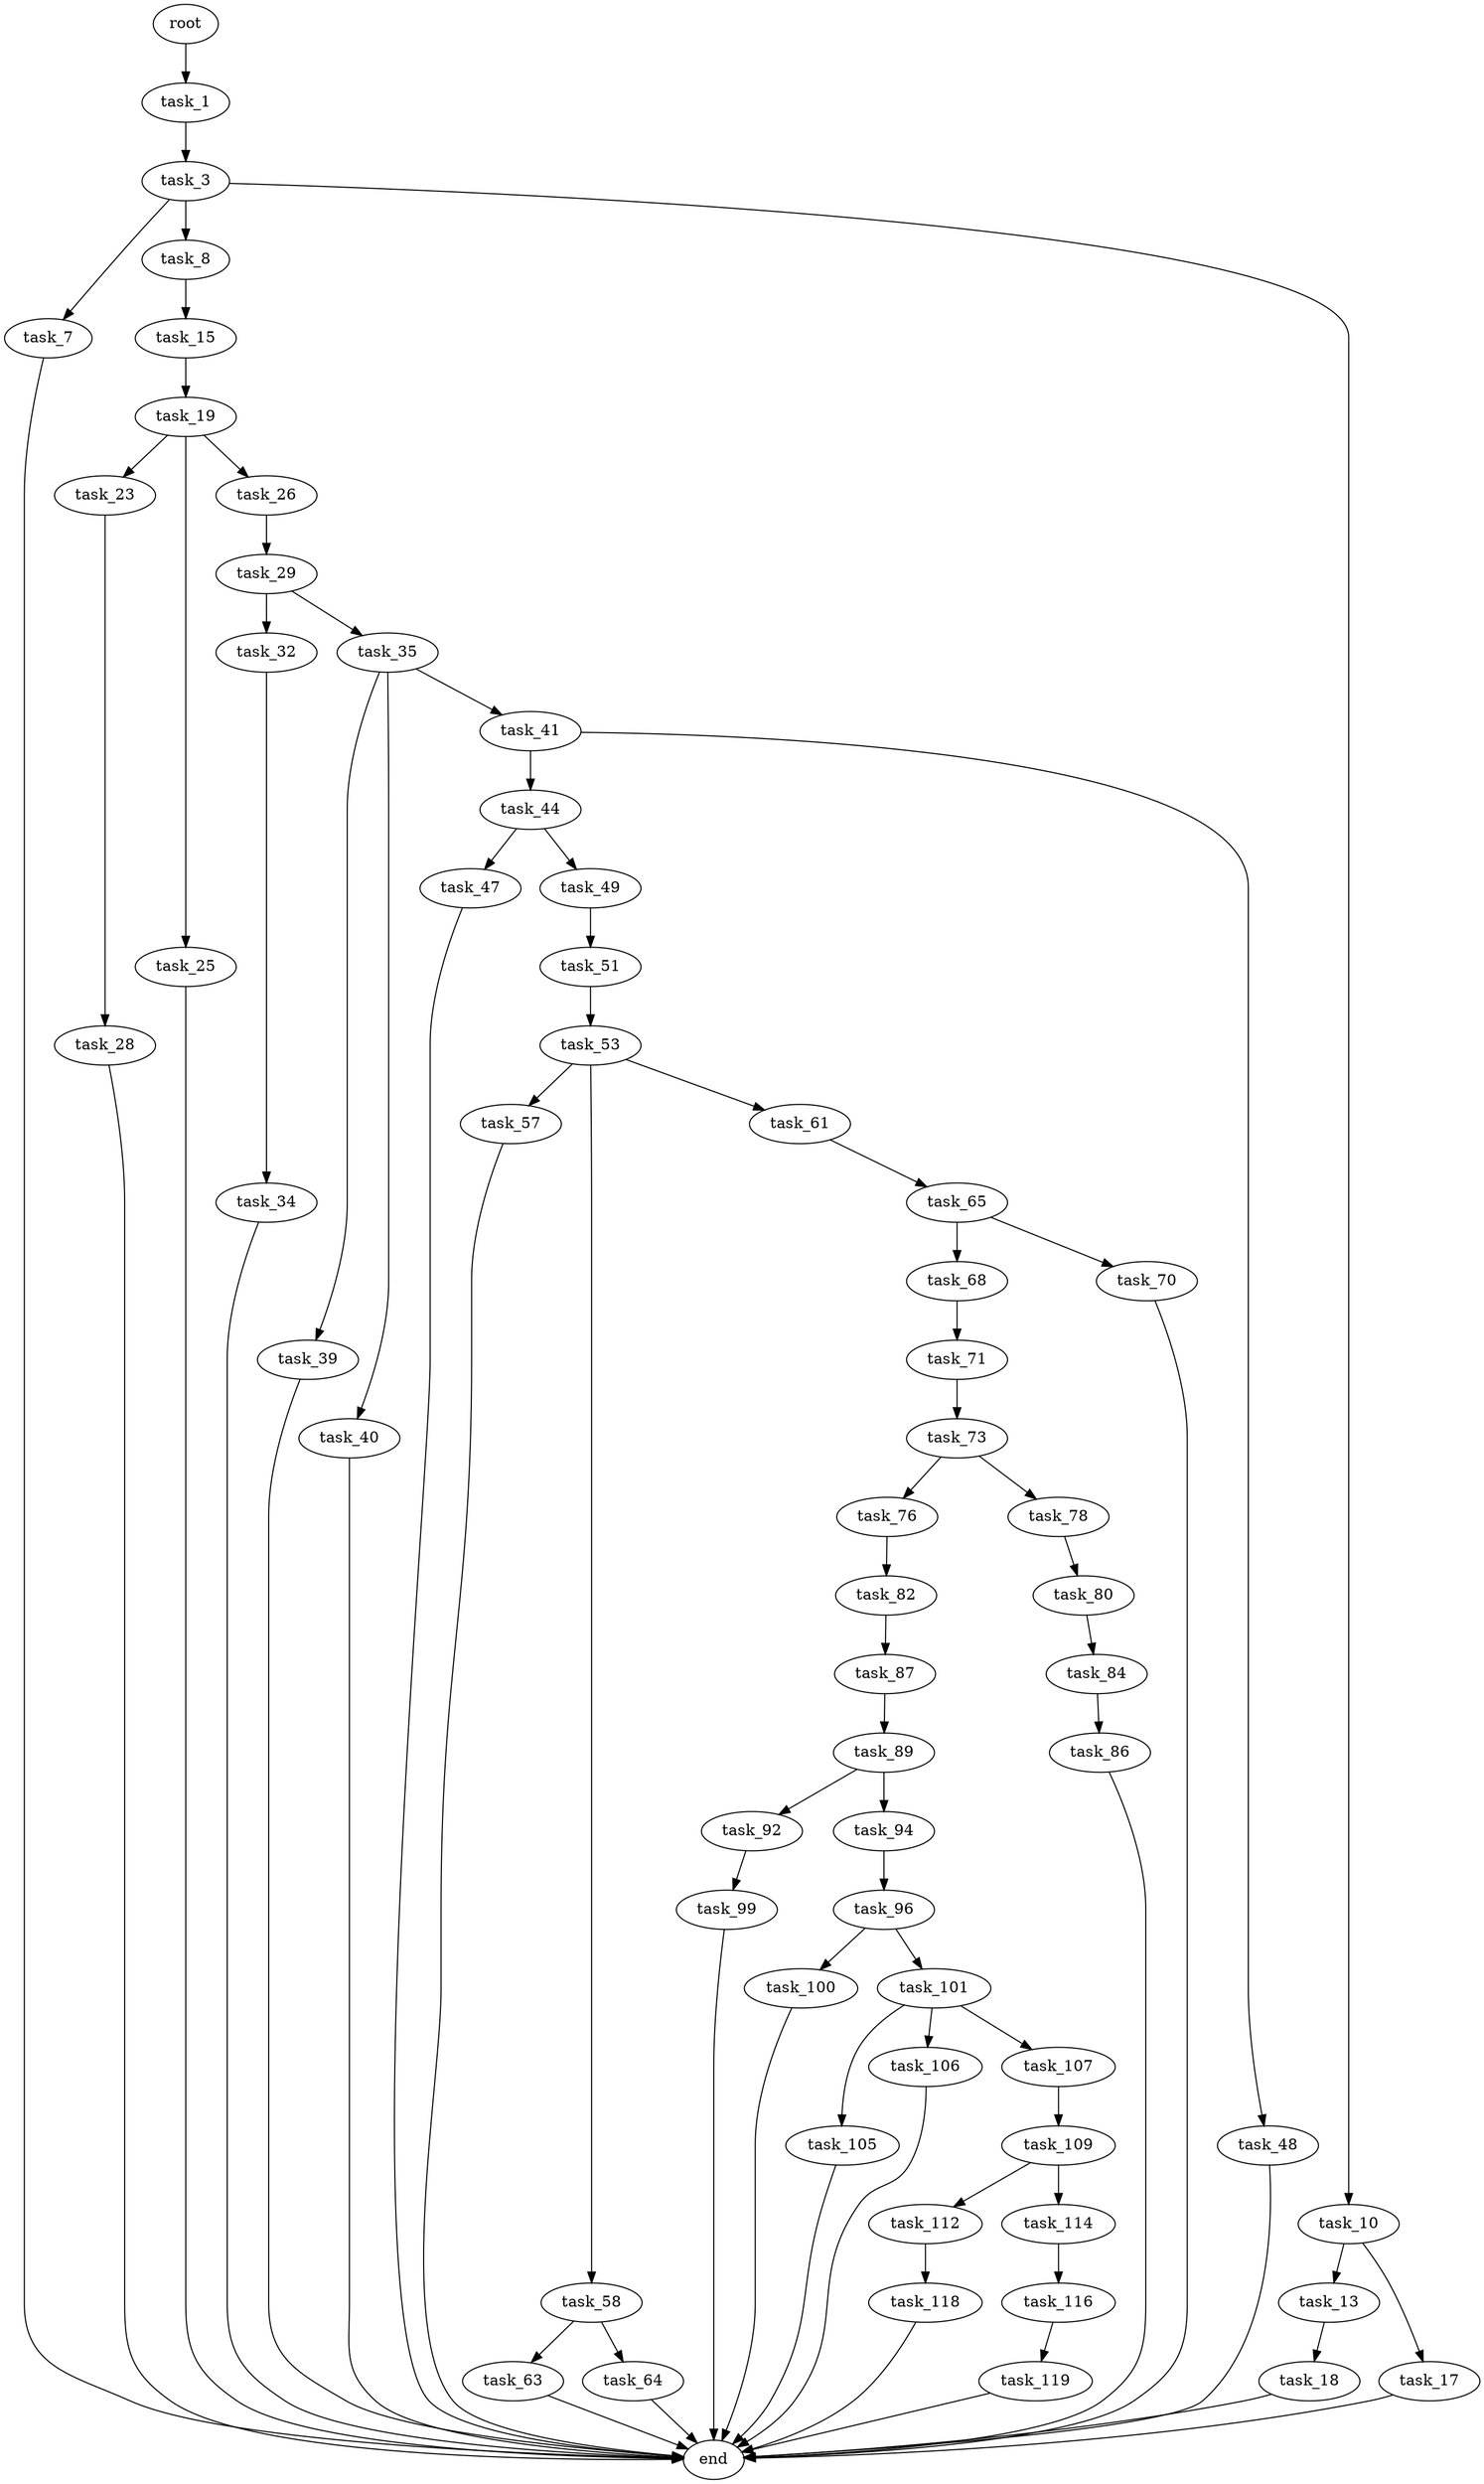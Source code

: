 digraph G {
  root [size="0.000000"];
  task_1 [size="8589934592.000000"];
  task_3 [size="1508370543.000000"];
  task_7 [size="8589934592.000000"];
  task_8 [size="134217728000.000000"];
  task_10 [size="549755813888.000000"];
  task_13 [size="8589934592.000000"];
  task_15 [size="8877295752.000000"];
  task_17 [size="6807760546.000000"];
  task_18 [size="888288050.000000"];
  task_19 [size="231928233984.000000"];
  task_23 [size="1048245968.000000"];
  task_25 [size="68719476736.000000"];
  task_26 [size="782757789696.000000"];
  task_28 [size="40054652908.000000"];
  task_29 [size="168321042365.000000"];
  task_32 [size="52945521478.000000"];
  task_34 [size="1145676061.000000"];
  task_35 [size="715989109821.000000"];
  task_39 [size="12551436944.000000"];
  task_40 [size="9718311292.000000"];
  task_41 [size="43628565883.000000"];
  task_44 [size="64153448571.000000"];
  task_47 [size="22812352225.000000"];
  task_48 [size="68719476736.000000"];
  task_49 [size="7169154460.000000"];
  task_51 [size="21111019757.000000"];
  task_53 [size="667534063165.000000"];
  task_57 [size="340168263293.000000"];
  task_58 [size="25803723890.000000"];
  task_61 [size="231928233984.000000"];
  task_63 [size="1189383544163.000000"];
  task_64 [size="1177327900.000000"];
  task_65 [size="1073741824000.000000"];
  task_68 [size="440075805289.000000"];
  task_70 [size="1073741824000.000000"];
  task_71 [size="30845843838.000000"];
  task_73 [size="28991029248.000000"];
  task_76 [size="1073741824000.000000"];
  task_78 [size="71331997057.000000"];
  task_80 [size="167544108312.000000"];
  task_82 [size="11139302297.000000"];
  task_84 [size="7248486073.000000"];
  task_86 [size="89543212784.000000"];
  task_87 [size="389880318917.000000"];
  task_89 [size="28991029248.000000"];
  task_92 [size="549755813888.000000"];
  task_94 [size="21227542484.000000"];
  task_96 [size="1395169460900.000000"];
  task_99 [size="1888786421.000000"];
  task_100 [size="427952404425.000000"];
  task_101 [size="68719476736.000000"];
  task_105 [size="23997721260.000000"];
  task_106 [size="3082125893.000000"];
  task_107 [size="2441776313.000000"];
  task_109 [size="183533902741.000000"];
  task_112 [size="134217728000.000000"];
  task_114 [size="8589934592.000000"];
  task_116 [size="786971675236.000000"];
  task_118 [size="81382373366.000000"];
  task_119 [size="308815633957.000000"];
  end [size="0.000000"];

  root -> task_1 [size="1.000000"];
  task_1 -> task_3 [size="33554432.000000"];
  task_3 -> task_7 [size="33554432.000000"];
  task_3 -> task_8 [size="33554432.000000"];
  task_3 -> task_10 [size="33554432.000000"];
  task_7 -> end [size="1.000000"];
  task_8 -> task_15 [size="209715200.000000"];
  task_10 -> task_13 [size="536870912.000000"];
  task_10 -> task_17 [size="536870912.000000"];
  task_13 -> task_18 [size="33554432.000000"];
  task_15 -> task_19 [size="209715200.000000"];
  task_17 -> end [size="1.000000"];
  task_18 -> end [size="1.000000"];
  task_19 -> task_23 [size="301989888.000000"];
  task_19 -> task_25 [size="301989888.000000"];
  task_19 -> task_26 [size="301989888.000000"];
  task_23 -> task_28 [size="33554432.000000"];
  task_25 -> end [size="1.000000"];
  task_26 -> task_29 [size="679477248.000000"];
  task_28 -> end [size="1.000000"];
  task_29 -> task_32 [size="411041792.000000"];
  task_29 -> task_35 [size="411041792.000000"];
  task_32 -> task_34 [size="209715200.000000"];
  task_34 -> end [size="1.000000"];
  task_35 -> task_39 [size="838860800.000000"];
  task_35 -> task_40 [size="838860800.000000"];
  task_35 -> task_41 [size="838860800.000000"];
  task_39 -> end [size="1.000000"];
  task_40 -> end [size="1.000000"];
  task_41 -> task_44 [size="838860800.000000"];
  task_41 -> task_48 [size="838860800.000000"];
  task_44 -> task_47 [size="301989888.000000"];
  task_44 -> task_49 [size="301989888.000000"];
  task_47 -> end [size="1.000000"];
  task_48 -> end [size="1.000000"];
  task_49 -> task_51 [size="301989888.000000"];
  task_51 -> task_53 [size="33554432.000000"];
  task_53 -> task_57 [size="679477248.000000"];
  task_53 -> task_58 [size="679477248.000000"];
  task_53 -> task_61 [size="679477248.000000"];
  task_57 -> end [size="1.000000"];
  task_58 -> task_63 [size="838860800.000000"];
  task_58 -> task_64 [size="838860800.000000"];
  task_61 -> task_65 [size="301989888.000000"];
  task_63 -> end [size="1.000000"];
  task_64 -> end [size="1.000000"];
  task_65 -> task_68 [size="838860800.000000"];
  task_65 -> task_70 [size="838860800.000000"];
  task_68 -> task_71 [size="301989888.000000"];
  task_70 -> end [size="1.000000"];
  task_71 -> task_73 [size="838860800.000000"];
  task_73 -> task_76 [size="75497472.000000"];
  task_73 -> task_78 [size="75497472.000000"];
  task_76 -> task_82 [size="838860800.000000"];
  task_78 -> task_80 [size="75497472.000000"];
  task_80 -> task_84 [size="209715200.000000"];
  task_82 -> task_87 [size="301989888.000000"];
  task_84 -> task_86 [size="134217728.000000"];
  task_86 -> end [size="1.000000"];
  task_87 -> task_89 [size="679477248.000000"];
  task_89 -> task_92 [size="75497472.000000"];
  task_89 -> task_94 [size="75497472.000000"];
  task_92 -> task_99 [size="536870912.000000"];
  task_94 -> task_96 [size="679477248.000000"];
  task_96 -> task_100 [size="838860800.000000"];
  task_96 -> task_101 [size="838860800.000000"];
  task_99 -> end [size="1.000000"];
  task_100 -> end [size="1.000000"];
  task_101 -> task_105 [size="134217728.000000"];
  task_101 -> task_106 [size="134217728.000000"];
  task_101 -> task_107 [size="134217728.000000"];
  task_105 -> end [size="1.000000"];
  task_106 -> end [size="1.000000"];
  task_107 -> task_109 [size="75497472.000000"];
  task_109 -> task_112 [size="209715200.000000"];
  task_109 -> task_114 [size="209715200.000000"];
  task_112 -> task_118 [size="209715200.000000"];
  task_114 -> task_116 [size="33554432.000000"];
  task_116 -> task_119 [size="679477248.000000"];
  task_118 -> end [size="1.000000"];
  task_119 -> end [size="1.000000"];
}
